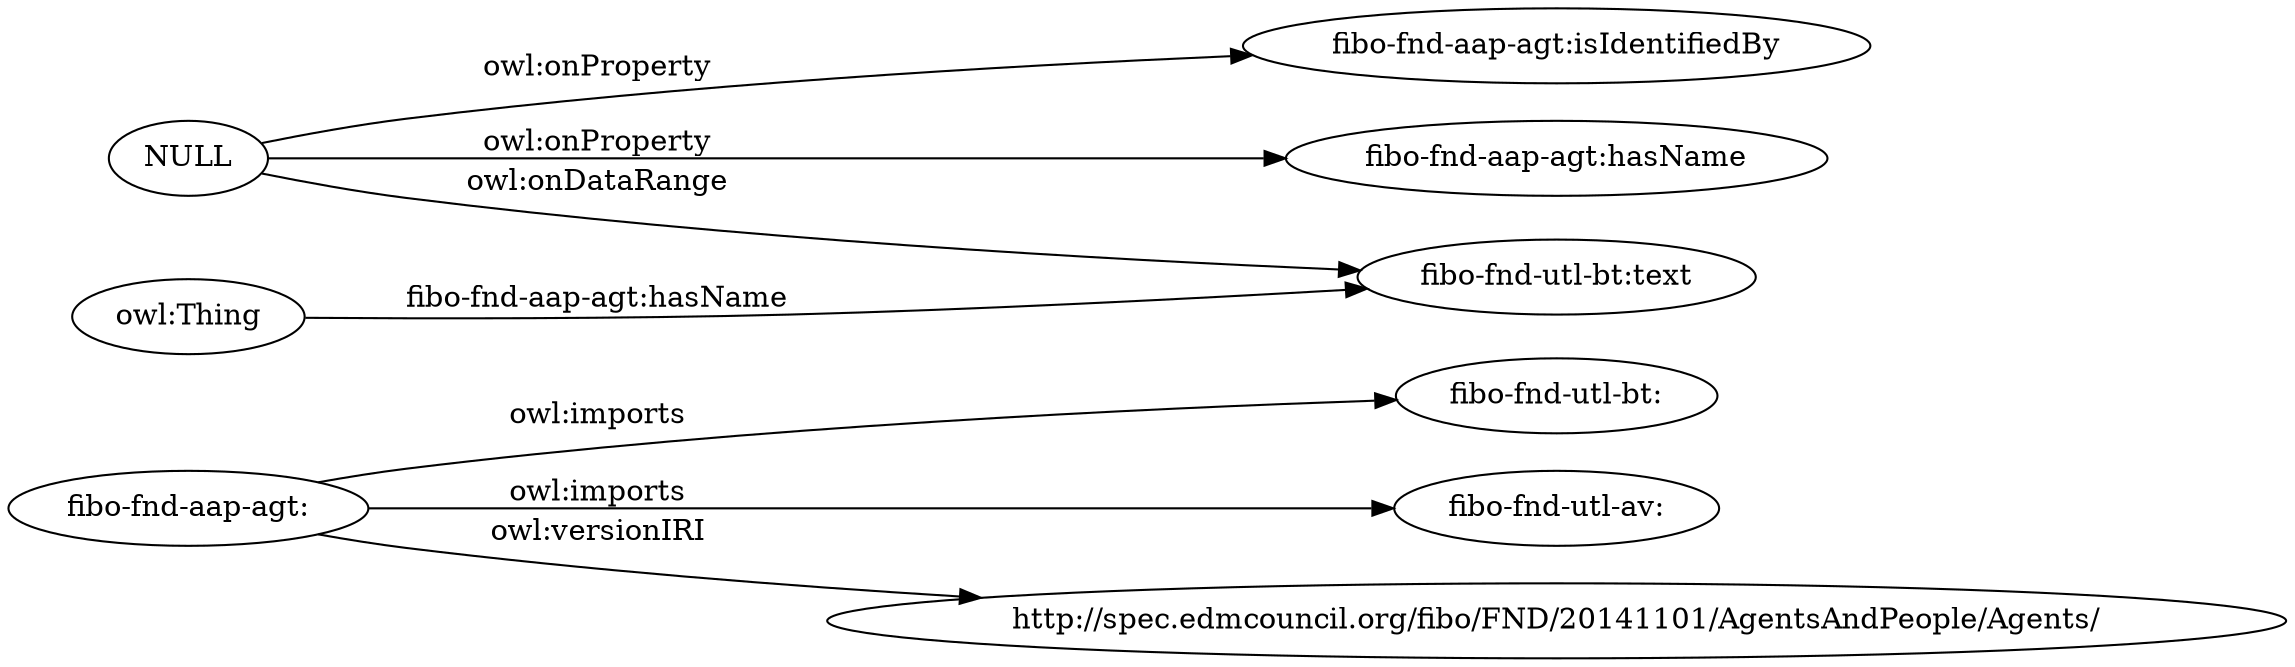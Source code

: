 digraph ar2dtool_diagram { 
rankdir=LR;
size="1501"
	"fibo-fnd-aap-agt:" -> "fibo-fnd-utl-bt:" [ label = "owl:imports" ];
	"fibo-fnd-aap-agt:" -> "fibo-fnd-utl-av:" [ label = "owl:imports" ];
	"fibo-fnd-aap-agt:" -> "http://spec.edmcouncil.org/fibo/FND/20141101/AgentsAndPeople/Agents/" [ label = "owl:versionIRI" ];
	"NULL" -> "fibo-fnd-aap-agt:isIdentifiedBy" [ label = "owl:onProperty" ];
	"NULL" -> "fibo-fnd-aap-agt:hasName" [ label = "owl:onProperty" ];
	"NULL" -> "fibo-fnd-utl-bt:text" [ label = "owl:onDataRange" ];
	"owl:Thing" -> "fibo-fnd-utl-bt:text" [ label = "fibo-fnd-aap-agt:hasName" ];

}
